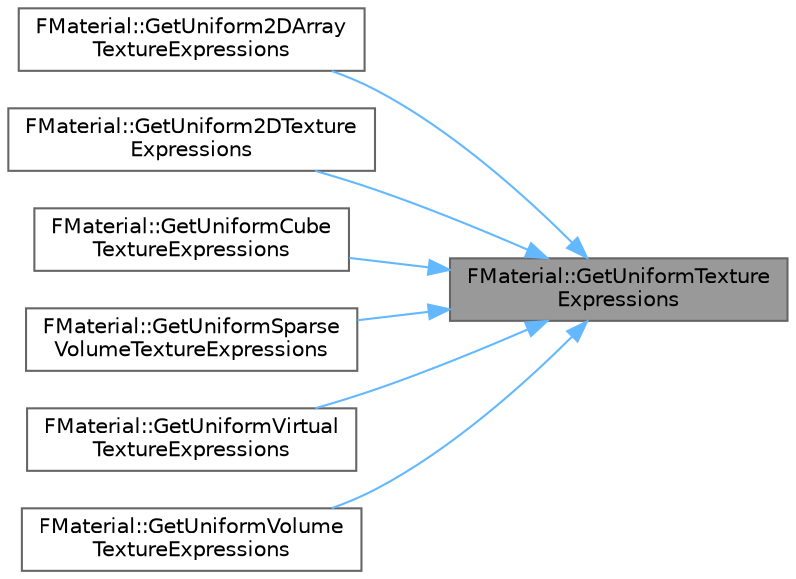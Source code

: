 digraph "FMaterial::GetUniformTextureExpressions"
{
 // INTERACTIVE_SVG=YES
 // LATEX_PDF_SIZE
  bgcolor="transparent";
  edge [fontname=Helvetica,fontsize=10,labelfontname=Helvetica,labelfontsize=10];
  node [fontname=Helvetica,fontsize=10,shape=box,height=0.2,width=0.4];
  rankdir="RL";
  Node1 [id="Node000001",label="FMaterial::GetUniformTexture\lExpressions",height=0.2,width=0.4,color="gray40", fillcolor="grey60", style="filled", fontcolor="black",tooltip=" "];
  Node1 -> Node2 [id="edge1_Node000001_Node000002",dir="back",color="steelblue1",style="solid",tooltip=" "];
  Node2 [id="Node000002",label="FMaterial::GetUniform2DArray\lTextureExpressions",height=0.2,width=0.4,color="grey40", fillcolor="white", style="filled",URL="$db/d78/classFMaterial.html#ad22f785a702541bf431ce5c96713cc96",tooltip=" "];
  Node1 -> Node3 [id="edge2_Node000001_Node000003",dir="back",color="steelblue1",style="solid",tooltip=" "];
  Node3 [id="Node000003",label="FMaterial::GetUniform2DTexture\lExpressions",height=0.2,width=0.4,color="grey40", fillcolor="white", style="filled",URL="$db/d78/classFMaterial.html#ab3ed50c080cf20af1f3f90d51c49941b",tooltip=" "];
  Node1 -> Node4 [id="edge3_Node000001_Node000004",dir="back",color="steelblue1",style="solid",tooltip=" "];
  Node4 [id="Node000004",label="FMaterial::GetUniformCube\lTextureExpressions",height=0.2,width=0.4,color="grey40", fillcolor="white", style="filled",URL="$db/d78/classFMaterial.html#a1ebe94def7b0232b75a1632dbe3865d5",tooltip=" "];
  Node1 -> Node5 [id="edge4_Node000001_Node000005",dir="back",color="steelblue1",style="solid",tooltip=" "];
  Node5 [id="Node000005",label="FMaterial::GetUniformSparse\lVolumeTextureExpressions",height=0.2,width=0.4,color="grey40", fillcolor="white", style="filled",URL="$db/d78/classFMaterial.html#a9d83add7008efa982b7521b9b924b720",tooltip=" "];
  Node1 -> Node6 [id="edge5_Node000001_Node000006",dir="back",color="steelblue1",style="solid",tooltip=" "];
  Node6 [id="Node000006",label="FMaterial::GetUniformVirtual\lTextureExpressions",height=0.2,width=0.4,color="grey40", fillcolor="white", style="filled",URL="$db/d78/classFMaterial.html#a7a455ec6a46017559bffa89861bb7ffe",tooltip=" "];
  Node1 -> Node7 [id="edge6_Node000001_Node000007",dir="back",color="steelblue1",style="solid",tooltip=" "];
  Node7 [id="Node000007",label="FMaterial::GetUniformVolume\lTextureExpressions",height=0.2,width=0.4,color="grey40", fillcolor="white", style="filled",URL="$db/d78/classFMaterial.html#a1b32f0f5df2cf79b5d8ccfcebc4762e5",tooltip=" "];
}

